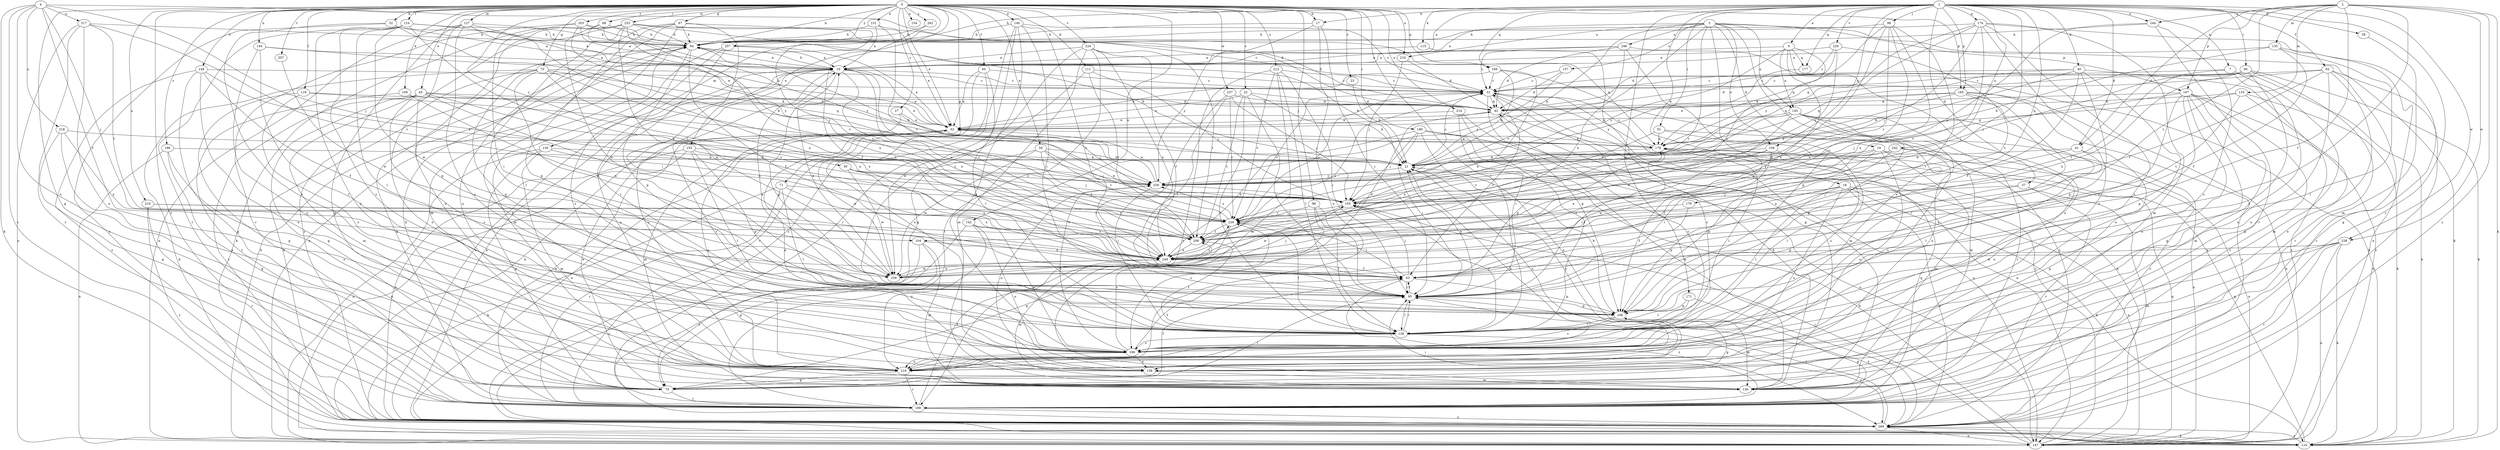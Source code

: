 strict digraph  {
0;
1;
2;
3;
4;
5;
7;
10;
17;
18;
19;
21;
22;
23;
27;
30;
31;
32;
37;
38;
40;
41;
42;
45;
50;
52;
60;
62;
63;
67;
70;
71;
73;
84;
88;
90;
91;
95;
96;
98;
104;
105;
109;
111;
115;
116;
118;
124;
126;
127;
130;
133;
135;
136;
140;
142;
144;
145;
147;
148;
151;
154;
155;
156;
157;
158;
165;
167;
168;
169;
171;
174;
176;
177;
178;
180;
188;
196;
199;
203;
207;
208;
210;
212;
214;
216;
217;
218;
219;
224;
226;
229;
233;
237;
238;
239;
242;
244;
246;
249;
257;
259;
262;
269;
0 -> 17  [label=b];
0 -> 22  [label=c];
0 -> 23  [label=c];
0 -> 27  [label=c];
0 -> 30  [label=c];
0 -> 32  [label=d];
0 -> 45  [label=e];
0 -> 50  [label=e];
0 -> 52  [label=e];
0 -> 60  [label=f];
0 -> 67  [label=g];
0 -> 70  [label=g];
0 -> 71  [label=g];
0 -> 73  [label=g];
0 -> 84  [label=h];
0 -> 88  [label=i];
0 -> 96  [label=j];
0 -> 109  [label=k];
0 -> 111  [label=k];
0 -> 118  [label=l];
0 -> 124  [label=l];
0 -> 126  [label=l];
0 -> 127  [label=m];
0 -> 130  [label=m];
0 -> 140  [label=n];
0 -> 142  [label=n];
0 -> 144  [label=n];
0 -> 148  [label=o];
0 -> 151  [label=o];
0 -> 154  [label=o];
0 -> 155  [label=o];
0 -> 165  [label=p];
0 -> 169  [label=q];
0 -> 180  [label=r];
0 -> 188  [label=r];
0 -> 196  [label=s];
0 -> 203  [label=t];
0 -> 207  [label=t];
0 -> 210  [label=u];
0 -> 212  [label=u];
0 -> 214  [label=u];
0 -> 216  [label=u];
0 -> 224  [label=v];
0 -> 233  [label=w];
0 -> 237  [label=w];
0 -> 257  [label=y];
0 -> 262  [label=z];
1 -> 5  [label=a];
1 -> 7  [label=a];
1 -> 10  [label=a];
1 -> 17  [label=b];
1 -> 18  [label=b];
1 -> 37  [label=d];
1 -> 38  [label=d];
1 -> 40  [label=d];
1 -> 41  [label=d];
1 -> 62  [label=f];
1 -> 84  [label=h];
1 -> 90  [label=i];
1 -> 91  [label=i];
1 -> 98  [label=j];
1 -> 104  [label=j];
1 -> 115  [label=k];
1 -> 156  [label=o];
1 -> 165  [label=p];
1 -> 169  [label=q];
1 -> 171  [label=q];
1 -> 174  [label=q];
1 -> 176  [label=q];
1 -> 177  [label=q];
1 -> 188  [label=r];
1 -> 226  [label=v];
1 -> 238  [label=w];
1 -> 242  [label=x];
1 -> 244  [label=x];
2 -> 41  [label=d];
2 -> 63  [label=f];
2 -> 95  [label=i];
2 -> 116  [label=k];
2 -> 133  [label=m];
2 -> 135  [label=m];
2 -> 167  [label=p];
2 -> 208  [label=t];
2 -> 238  [label=w];
2 -> 244  [label=x];
2 -> 269  [label=z];
3 -> 10  [label=a];
3 -> 19  [label=b];
3 -> 21  [label=b];
3 -> 116  [label=k];
3 -> 145  [label=n];
3 -> 156  [label=o];
3 -> 157  [label=o];
3 -> 167  [label=p];
3 -> 168  [label=p];
3 -> 199  [label=s];
3 -> 208  [label=t];
3 -> 216  [label=u];
3 -> 246  [label=x];
3 -> 249  [label=x];
4 -> 42  [label=d];
4 -> 63  [label=f];
4 -> 104  [label=j];
4 -> 105  [label=j];
4 -> 116  [label=k];
4 -> 217  [label=u];
4 -> 218  [label=u];
4 -> 219  [label=u];
4 -> 269  [label=z];
5 -> 10  [label=a];
5 -> 145  [label=n];
5 -> 177  [label=q];
5 -> 219  [label=u];
5 -> 229  [label=v];
5 -> 249  [label=x];
5 -> 259  [label=y];
7 -> 31  [label=c];
7 -> 116  [label=k];
7 -> 136  [label=m];
7 -> 208  [label=t];
7 -> 219  [label=u];
10 -> 31  [label=c];
10 -> 52  [label=e];
10 -> 84  [label=h];
10 -> 116  [label=k];
10 -> 168  [label=p];
10 -> 208  [label=t];
10 -> 219  [label=u];
10 -> 249  [label=x];
10 -> 269  [label=z];
17 -> 84  [label=h];
17 -> 95  [label=i];
17 -> 219  [label=u];
17 -> 259  [label=y];
18 -> 105  [label=j];
18 -> 116  [label=k];
18 -> 126  [label=l];
18 -> 147  [label=n];
18 -> 168  [label=p];
18 -> 219  [label=u];
18 -> 269  [label=z];
19 -> 21  [label=b];
19 -> 136  [label=m];
19 -> 147  [label=n];
19 -> 168  [label=p];
19 -> 219  [label=u];
19 -> 239  [label=w];
21 -> 31  [label=c];
21 -> 158  [label=o];
21 -> 219  [label=u];
21 -> 259  [label=y];
22 -> 21  [label=b];
22 -> 42  [label=d];
22 -> 52  [label=e];
22 -> 95  [label=i];
22 -> 126  [label=l];
22 -> 208  [label=t];
23 -> 21  [label=b];
27 -> 52  [label=e];
27 -> 105  [label=j];
27 -> 199  [label=s];
30 -> 105  [label=j];
30 -> 239  [label=w];
30 -> 249  [label=x];
30 -> 259  [label=y];
31 -> 42  [label=d];
31 -> 63  [label=f];
31 -> 136  [label=m];
31 -> 147  [label=n];
31 -> 168  [label=p];
31 -> 229  [label=v];
32 -> 10  [label=a];
32 -> 52  [label=e];
32 -> 84  [label=h];
32 -> 199  [label=s];
32 -> 269  [label=z];
37 -> 105  [label=j];
37 -> 168  [label=p];
37 -> 188  [label=r];
37 -> 269  [label=z];
38 -> 136  [label=m];
40 -> 21  [label=b];
40 -> 31  [label=c];
40 -> 63  [label=f];
40 -> 158  [label=o];
40 -> 168  [label=p];
40 -> 178  [label=q];
40 -> 269  [label=z];
41 -> 21  [label=b];
41 -> 73  [label=g];
41 -> 126  [label=l];
41 -> 249  [label=x];
42 -> 52  [label=e];
42 -> 147  [label=n];
42 -> 199  [label=s];
45 -> 42  [label=d];
45 -> 52  [label=e];
45 -> 73  [label=g];
45 -> 136  [label=m];
45 -> 199  [label=s];
45 -> 229  [label=v];
45 -> 249  [label=x];
45 -> 269  [label=z];
50 -> 21  [label=b];
50 -> 95  [label=i];
50 -> 105  [label=j];
50 -> 208  [label=t];
50 -> 229  [label=v];
50 -> 239  [label=w];
52 -> 136  [label=m];
52 -> 178  [label=q];
52 -> 219  [label=u];
52 -> 239  [label=w];
60 -> 31  [label=c];
60 -> 52  [label=e];
60 -> 126  [label=l];
60 -> 158  [label=o];
60 -> 188  [label=r];
62 -> 31  [label=c];
62 -> 73  [label=g];
62 -> 178  [label=q];
62 -> 188  [label=r];
62 -> 208  [label=t];
62 -> 219  [label=u];
62 -> 269  [label=z];
63 -> 95  [label=i];
63 -> 105  [label=j];
63 -> 168  [label=p];
63 -> 178  [label=q];
63 -> 229  [label=v];
63 -> 269  [label=z];
67 -> 84  [label=h];
67 -> 95  [label=i];
67 -> 136  [label=m];
67 -> 147  [label=n];
67 -> 168  [label=p];
67 -> 219  [label=u];
67 -> 229  [label=v];
70 -> 31  [label=c];
70 -> 116  [label=k];
70 -> 158  [label=o];
70 -> 168  [label=p];
70 -> 178  [label=q];
70 -> 208  [label=t];
70 -> 239  [label=w];
70 -> 249  [label=x];
71 -> 105  [label=j];
71 -> 116  [label=k];
71 -> 126  [label=l];
71 -> 188  [label=r];
71 -> 249  [label=x];
73 -> 52  [label=e];
73 -> 63  [label=f];
73 -> 95  [label=i];
73 -> 188  [label=r];
84 -> 10  [label=a];
84 -> 21  [label=b];
84 -> 63  [label=f];
84 -> 168  [label=p];
88 -> 84  [label=h];
88 -> 105  [label=j];
88 -> 239  [label=w];
88 -> 259  [label=y];
90 -> 31  [label=c];
90 -> 42  [label=d];
90 -> 105  [label=j];
90 -> 116  [label=k];
90 -> 126  [label=l];
90 -> 188  [label=r];
90 -> 249  [label=x];
91 -> 147  [label=n];
91 -> 178  [label=q];
91 -> 199  [label=s];
91 -> 249  [label=x];
95 -> 21  [label=b];
95 -> 63  [label=f];
95 -> 126  [label=l];
95 -> 168  [label=p];
95 -> 269  [label=z];
96 -> 95  [label=i];
96 -> 126  [label=l];
96 -> 199  [label=s];
96 -> 229  [label=v];
98 -> 84  [label=h];
98 -> 95  [label=i];
98 -> 105  [label=j];
98 -> 178  [label=q];
98 -> 208  [label=t];
98 -> 229  [label=v];
98 -> 249  [label=x];
104 -> 73  [label=g];
104 -> 136  [label=m];
104 -> 249  [label=x];
104 -> 269  [label=z];
105 -> 229  [label=v];
105 -> 239  [label=w];
109 -> 42  [label=d];
109 -> 188  [label=r];
109 -> 249  [label=x];
111 -> 31  [label=c];
111 -> 105  [label=j];
111 -> 208  [label=t];
111 -> 239  [label=w];
115 -> 10  [label=a];
115 -> 73  [label=g];
116 -> 84  [label=h];
116 -> 178  [label=q];
116 -> 269  [label=z];
118 -> 42  [label=d];
118 -> 73  [label=g];
118 -> 199  [label=s];
118 -> 259  [label=y];
124 -> 10  [label=a];
124 -> 84  [label=h];
124 -> 126  [label=l];
124 -> 158  [label=o];
124 -> 188  [label=r];
124 -> 199  [label=s];
124 -> 208  [label=t];
124 -> 239  [label=w];
126 -> 95  [label=i];
126 -> 105  [label=j];
126 -> 199  [label=s];
126 -> 208  [label=t];
126 -> 269  [label=z];
127 -> 21  [label=b];
127 -> 73  [label=g];
127 -> 84  [label=h];
127 -> 147  [label=n];
127 -> 168  [label=p];
127 -> 199  [label=s];
127 -> 249  [label=x];
130 -> 21  [label=b];
130 -> 73  [label=g];
130 -> 136  [label=m];
130 -> 147  [label=n];
130 -> 259  [label=y];
133 -> 42  [label=d];
133 -> 116  [label=k];
133 -> 158  [label=o];
133 -> 178  [label=q];
133 -> 208  [label=t];
135 -> 10  [label=a];
135 -> 21  [label=b];
135 -> 63  [label=f];
135 -> 73  [label=g];
135 -> 126  [label=l];
136 -> 42  [label=d];
136 -> 84  [label=h];
140 -> 31  [label=c];
140 -> 84  [label=h];
140 -> 95  [label=i];
140 -> 188  [label=r];
140 -> 199  [label=s];
140 -> 249  [label=x];
140 -> 269  [label=z];
142 -> 158  [label=o];
142 -> 199  [label=s];
142 -> 208  [label=t];
142 -> 219  [label=u];
142 -> 269  [label=z];
144 -> 10  [label=a];
144 -> 21  [label=b];
144 -> 126  [label=l];
144 -> 219  [label=u];
145 -> 52  [label=e];
145 -> 105  [label=j];
145 -> 136  [label=m];
145 -> 158  [label=o];
145 -> 168  [label=p];
145 -> 188  [label=r];
145 -> 208  [label=t];
145 -> 249  [label=x];
145 -> 269  [label=z];
147 -> 21  [label=b];
147 -> 31  [label=c];
147 -> 84  [label=h];
147 -> 105  [label=j];
147 -> 178  [label=q];
148 -> 31  [label=c];
148 -> 63  [label=f];
148 -> 73  [label=g];
148 -> 219  [label=u];
148 -> 259  [label=y];
148 -> 269  [label=z];
151 -> 10  [label=a];
151 -> 52  [label=e];
151 -> 84  [label=h];
151 -> 229  [label=v];
155 -> 21  [label=b];
155 -> 126  [label=l];
155 -> 147  [label=n];
155 -> 168  [label=p];
155 -> 259  [label=y];
155 -> 269  [label=z];
156 -> 21  [label=b];
156 -> 63  [label=f];
156 -> 126  [label=l];
156 -> 229  [label=v];
156 -> 249  [label=x];
157 -> 31  [label=c];
157 -> 42  [label=d];
157 -> 259  [label=y];
158 -> 52  [label=e];
158 -> 136  [label=m];
165 -> 42  [label=d];
165 -> 52  [label=e];
165 -> 126  [label=l];
165 -> 147  [label=n];
165 -> 199  [label=s];
165 -> 259  [label=y];
165 -> 269  [label=z];
167 -> 42  [label=d];
167 -> 73  [label=g];
167 -> 95  [label=i];
167 -> 105  [label=j];
167 -> 136  [label=m];
167 -> 147  [label=n];
167 -> 168  [label=p];
167 -> 188  [label=r];
167 -> 219  [label=u];
168 -> 10  [label=a];
168 -> 21  [label=b];
168 -> 73  [label=g];
168 -> 126  [label=l];
168 -> 136  [label=m];
168 -> 199  [label=s];
169 -> 21  [label=b];
169 -> 31  [label=c];
169 -> 52  [label=e];
169 -> 249  [label=x];
169 -> 269  [label=z];
171 -> 126  [label=l];
171 -> 168  [label=p];
171 -> 269  [label=z];
174 -> 84  [label=h];
174 -> 105  [label=j];
174 -> 136  [label=m];
174 -> 147  [label=n];
174 -> 178  [label=q];
174 -> 199  [label=s];
174 -> 208  [label=t];
174 -> 219  [label=u];
174 -> 259  [label=y];
176 -> 63  [label=f];
176 -> 229  [label=v];
177 -> 259  [label=y];
178 -> 21  [label=b];
178 -> 31  [label=c];
178 -> 95  [label=i];
178 -> 126  [label=l];
180 -> 95  [label=i];
180 -> 105  [label=j];
180 -> 136  [label=m];
180 -> 147  [label=n];
180 -> 158  [label=o];
180 -> 178  [label=q];
180 -> 249  [label=x];
188 -> 52  [label=e];
188 -> 84  [label=h];
188 -> 95  [label=i];
188 -> 168  [label=p];
188 -> 178  [label=q];
188 -> 208  [label=t];
188 -> 269  [label=z];
196 -> 21  [label=b];
196 -> 73  [label=g];
196 -> 147  [label=n];
196 -> 219  [label=u];
199 -> 31  [label=c];
199 -> 63  [label=f];
199 -> 158  [label=o];
199 -> 219  [label=u];
199 -> 229  [label=v];
199 -> 259  [label=y];
203 -> 10  [label=a];
203 -> 31  [label=c];
203 -> 84  [label=h];
203 -> 95  [label=i];
203 -> 188  [label=r];
203 -> 259  [label=y];
207 -> 239  [label=w];
208 -> 10  [label=a];
208 -> 249  [label=x];
210 -> 188  [label=r];
210 -> 208  [label=t];
210 -> 229  [label=v];
210 -> 269  [label=z];
212 -> 31  [label=c];
212 -> 95  [label=i];
212 -> 126  [label=l];
212 -> 136  [label=m];
212 -> 188  [label=r];
212 -> 229  [label=v];
214 -> 52  [label=e];
214 -> 95  [label=i];
214 -> 126  [label=l];
214 -> 147  [label=n];
216 -> 42  [label=d];
216 -> 105  [label=j];
217 -> 84  [label=h];
217 -> 147  [label=n];
217 -> 158  [label=o];
217 -> 188  [label=r];
217 -> 208  [label=t];
217 -> 229  [label=v];
218 -> 73  [label=g];
218 -> 178  [label=q];
218 -> 219  [label=u];
218 -> 249  [label=x];
219 -> 10  [label=a];
219 -> 21  [label=b];
219 -> 73  [label=g];
219 -> 84  [label=h];
219 -> 188  [label=r];
224 -> 10  [label=a];
224 -> 63  [label=f];
224 -> 73  [label=g];
224 -> 136  [label=m];
224 -> 188  [label=r];
224 -> 208  [label=t];
224 -> 249  [label=x];
226 -> 10  [label=a];
226 -> 31  [label=c];
226 -> 42  [label=d];
226 -> 208  [label=t];
226 -> 259  [label=y];
229 -> 31  [label=c];
229 -> 52  [label=e];
229 -> 73  [label=g];
229 -> 126  [label=l];
229 -> 208  [label=t];
229 -> 259  [label=y];
233 -> 21  [label=b];
233 -> 42  [label=d];
233 -> 84  [label=h];
233 -> 116  [label=k];
233 -> 126  [label=l];
233 -> 178  [label=q];
233 -> 219  [label=u];
233 -> 239  [label=w];
233 -> 249  [label=x];
233 -> 269  [label=z];
237 -> 42  [label=d];
237 -> 95  [label=i];
237 -> 105  [label=j];
237 -> 126  [label=l];
237 -> 229  [label=v];
238 -> 116  [label=k];
238 -> 147  [label=n];
238 -> 158  [label=o];
238 -> 188  [label=r];
238 -> 239  [label=w];
238 -> 249  [label=x];
239 -> 10  [label=a];
239 -> 42  [label=d];
239 -> 105  [label=j];
239 -> 229  [label=v];
239 -> 249  [label=x];
242 -> 21  [label=b];
242 -> 95  [label=i];
242 -> 199  [label=s];
242 -> 219  [label=u];
242 -> 259  [label=y];
244 -> 84  [label=h];
244 -> 105  [label=j];
244 -> 188  [label=r];
244 -> 199  [label=s];
246 -> 10  [label=a];
246 -> 31  [label=c];
246 -> 42  [label=d];
246 -> 116  [label=k];
246 -> 168  [label=p];
246 -> 229  [label=v];
249 -> 31  [label=c];
249 -> 63  [label=f];
249 -> 136  [label=m];
249 -> 239  [label=w];
257 -> 10  [label=a];
257 -> 52  [label=e];
257 -> 126  [label=l];
257 -> 136  [label=m];
257 -> 199  [label=s];
259 -> 52  [label=e];
259 -> 84  [label=h];
259 -> 95  [label=i];
259 -> 105  [label=j];
259 -> 158  [label=o];
262 -> 63  [label=f];
262 -> 84  [label=h];
269 -> 10  [label=a];
269 -> 52  [label=e];
269 -> 95  [label=i];
269 -> 116  [label=k];
269 -> 147  [label=n];
}
